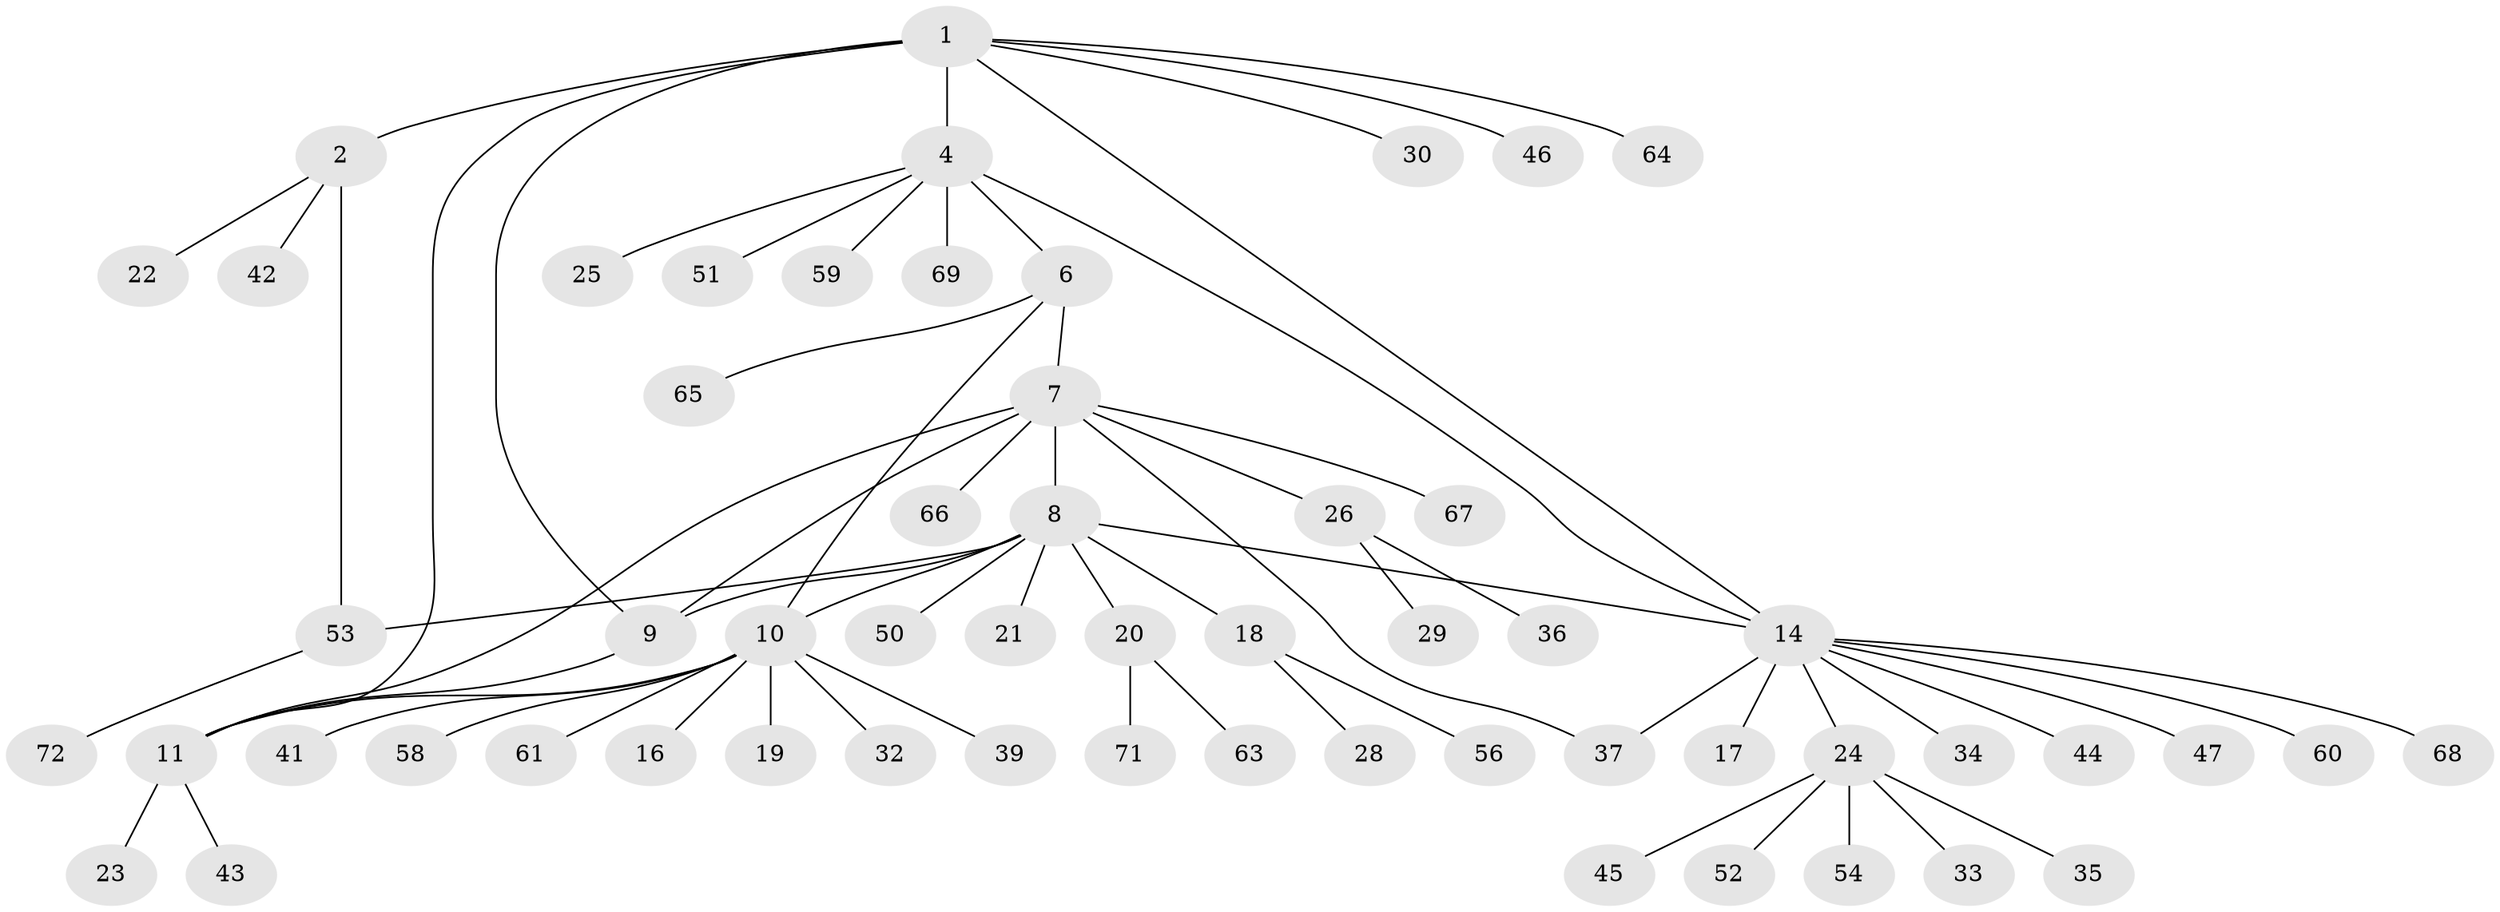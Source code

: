 // Generated by graph-tools (version 1.1) at 2025/24/03/03/25 07:24:16]
// undirected, 57 vertices, 66 edges
graph export_dot {
graph [start="1"]
  node [color=gray90,style=filled];
  1 [super="+3"];
  2 [super="+48"];
  4 [super="+5"];
  6;
  7 [super="+70"];
  8 [super="+13"];
  9 [super="+55"];
  10 [super="+12"];
  11 [super="+62"];
  14 [super="+15"];
  16;
  17;
  18 [super="+40"];
  19;
  20 [super="+27"];
  21;
  22;
  23 [super="+38"];
  24 [super="+31"];
  25;
  26;
  28;
  29;
  30;
  32;
  33;
  34;
  35;
  36;
  37;
  39;
  41;
  42;
  43;
  44;
  45;
  46;
  47 [super="+49"];
  50;
  51;
  52;
  53 [super="+57"];
  54;
  56;
  58;
  59;
  60;
  61;
  63;
  64;
  65;
  66;
  67;
  68;
  69;
  71;
  72;
  1 -- 2 [weight=2];
  1 -- 30;
  1 -- 64;
  1 -- 9;
  1 -- 11;
  1 -- 46;
  1 -- 4;
  1 -- 14;
  2 -- 22;
  2 -- 42;
  2 -- 53;
  4 -- 6 [weight=2];
  4 -- 25;
  4 -- 51;
  4 -- 59;
  4 -- 69;
  4 -- 14;
  6 -- 7;
  6 -- 10;
  6 -- 65;
  7 -- 8;
  7 -- 9;
  7 -- 26;
  7 -- 37;
  7 -- 66;
  7 -- 67;
  7 -- 11 [weight=2];
  8 -- 9;
  8 -- 10 [weight=2];
  8 -- 18;
  8 -- 20;
  8 -- 21;
  8 -- 50;
  8 -- 14 [weight=2];
  8 -- 53;
  9 -- 11;
  10 -- 11 [weight=2];
  10 -- 19;
  10 -- 39;
  10 -- 41;
  10 -- 58;
  10 -- 61;
  10 -- 16;
  10 -- 32;
  11 -- 23;
  11 -- 43;
  14 -- 17;
  14 -- 34;
  14 -- 44;
  14 -- 47;
  14 -- 60;
  14 -- 68;
  14 -- 37;
  14 -- 24;
  18 -- 28;
  18 -- 56;
  20 -- 63;
  20 -- 71;
  24 -- 33;
  24 -- 35;
  24 -- 45;
  24 -- 52;
  24 -- 54;
  26 -- 29;
  26 -- 36;
  53 -- 72;
}
